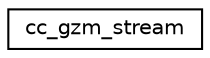 digraph "Graphical Class Hierarchy"
{
 // LATEX_PDF_SIZE
  edge [fontname="Helvetica",fontsize="10",labelfontname="Helvetica",labelfontsize="10"];
  node [fontname="Helvetica",fontsize="10",shape=record];
  rankdir="LR";
  Node0 [label="cc_gzm_stream",height=0.2,width=0.4,color="black", fillcolor="white", style="filled",URL="$structcc__gzm__stream.html",tooltip=" "];
}
